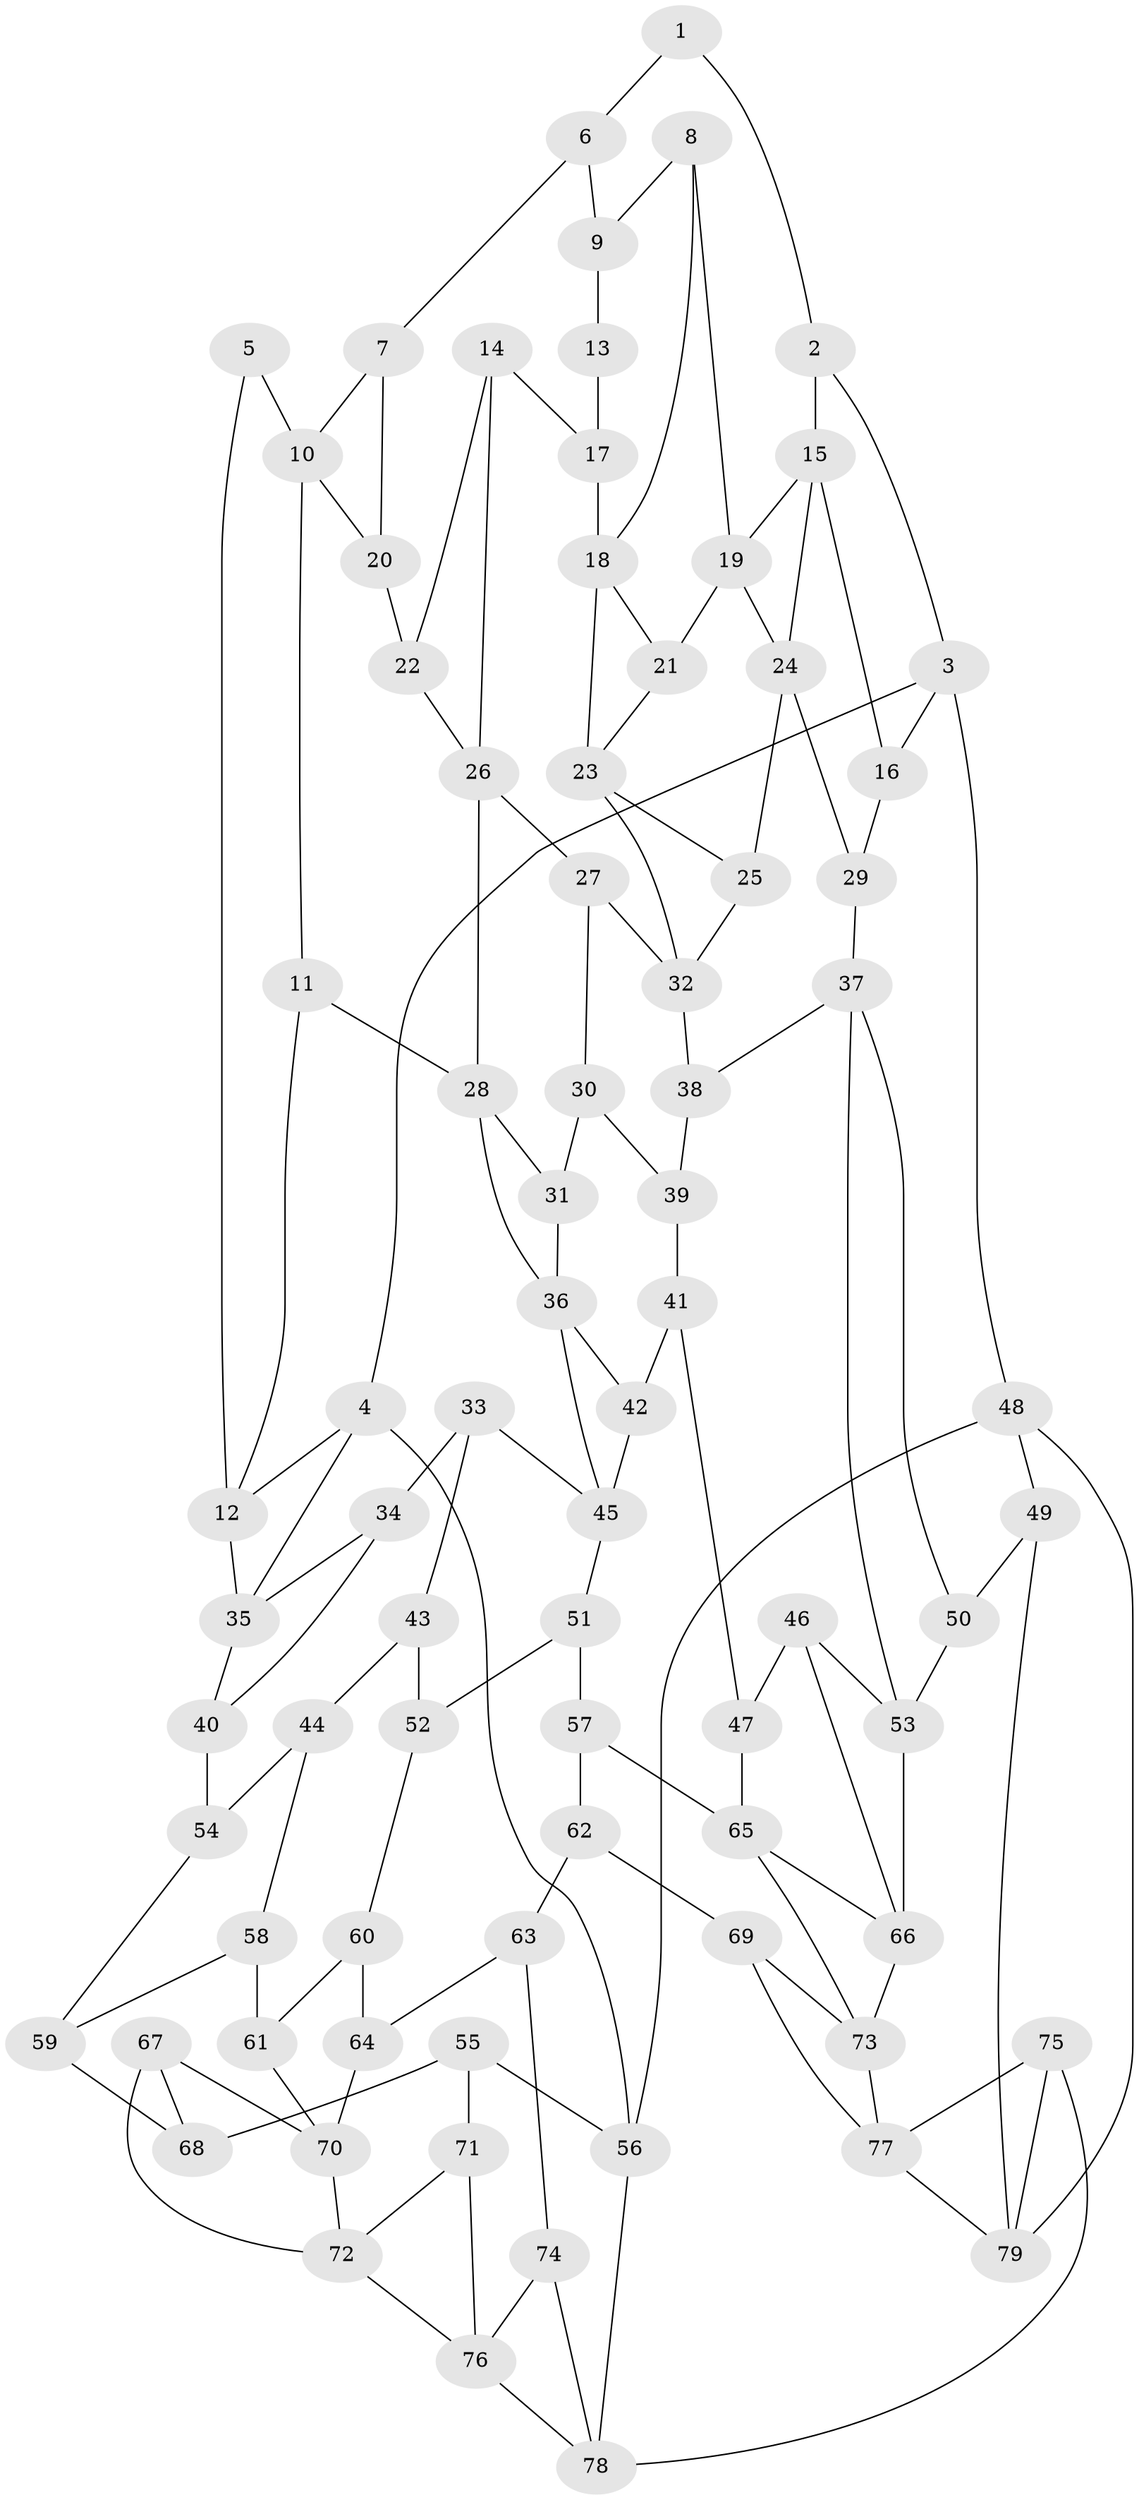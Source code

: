 // original degree distribution, {3: 0.017857142857142856, 4: 0.21428571428571427, 6: 0.19642857142857142, 5: 0.5714285714285714}
// Generated by graph-tools (version 1.1) at 2025/38/03/04/25 23:38:35]
// undirected, 79 vertices, 131 edges
graph export_dot {
  node [color=gray90,style=filled];
  1;
  2;
  3;
  4;
  5;
  6;
  7;
  8;
  9;
  10;
  11;
  12;
  13;
  14;
  15;
  16;
  17;
  18;
  19;
  20;
  21;
  22;
  23;
  24;
  25;
  26;
  27;
  28;
  29;
  30;
  31;
  32;
  33;
  34;
  35;
  36;
  37;
  38;
  39;
  40;
  41;
  42;
  43;
  44;
  45;
  46;
  47;
  48;
  49;
  50;
  51;
  52;
  53;
  54;
  55;
  56;
  57;
  58;
  59;
  60;
  61;
  62;
  63;
  64;
  65;
  66;
  67;
  68;
  69;
  70;
  71;
  72;
  73;
  74;
  75;
  76;
  77;
  78;
  79;
  1 -- 2 [weight=1.0];
  1 -- 6 [weight=1.0];
  2 -- 3 [weight=1.0];
  2 -- 15 [weight=1.0];
  3 -- 4 [weight=1.0];
  3 -- 16 [weight=1.0];
  3 -- 48 [weight=1.0];
  4 -- 12 [weight=1.0];
  4 -- 35 [weight=1.0];
  4 -- 56 [weight=1.0];
  5 -- 10 [weight=1.0];
  5 -- 12 [weight=1.0];
  6 -- 7 [weight=1.0];
  6 -- 9 [weight=1.0];
  7 -- 10 [weight=1.0];
  7 -- 20 [weight=1.0];
  8 -- 9 [weight=1.0];
  8 -- 18 [weight=1.0];
  8 -- 19 [weight=1.0];
  9 -- 13 [weight=2.0];
  10 -- 11 [weight=1.0];
  10 -- 20 [weight=1.0];
  11 -- 12 [weight=1.0];
  11 -- 28 [weight=1.0];
  12 -- 35 [weight=1.0];
  13 -- 17 [weight=2.0];
  14 -- 17 [weight=1.0];
  14 -- 22 [weight=1.0];
  14 -- 26 [weight=1.0];
  15 -- 16 [weight=1.0];
  15 -- 19 [weight=1.0];
  15 -- 24 [weight=1.0];
  16 -- 29 [weight=1.0];
  17 -- 18 [weight=1.0];
  18 -- 21 [weight=1.0];
  18 -- 23 [weight=1.0];
  19 -- 21 [weight=1.0];
  19 -- 24 [weight=1.0];
  20 -- 22 [weight=2.0];
  21 -- 23 [weight=1.0];
  22 -- 26 [weight=1.0];
  23 -- 25 [weight=1.0];
  23 -- 32 [weight=1.0];
  24 -- 25 [weight=1.0];
  24 -- 29 [weight=1.0];
  25 -- 32 [weight=1.0];
  26 -- 27 [weight=1.0];
  26 -- 28 [weight=1.0];
  27 -- 30 [weight=1.0];
  27 -- 32 [weight=1.0];
  28 -- 31 [weight=1.0];
  28 -- 36 [weight=1.0];
  29 -- 37 [weight=1.0];
  30 -- 31 [weight=1.0];
  30 -- 39 [weight=1.0];
  31 -- 36 [weight=1.0];
  32 -- 38 [weight=1.0];
  33 -- 34 [weight=1.0];
  33 -- 43 [weight=1.0];
  33 -- 45 [weight=1.0];
  34 -- 35 [weight=1.0];
  34 -- 40 [weight=1.0];
  35 -- 40 [weight=1.0];
  36 -- 42 [weight=1.0];
  36 -- 45 [weight=1.0];
  37 -- 38 [weight=1.0];
  37 -- 50 [weight=1.0];
  37 -- 53 [weight=1.0];
  38 -- 39 [weight=1.0];
  39 -- 41 [weight=1.0];
  40 -- 54 [weight=2.0];
  41 -- 42 [weight=1.0];
  41 -- 47 [weight=1.0];
  42 -- 45 [weight=1.0];
  43 -- 44 [weight=1.0];
  43 -- 52 [weight=1.0];
  44 -- 54 [weight=1.0];
  44 -- 58 [weight=1.0];
  45 -- 51 [weight=1.0];
  46 -- 47 [weight=1.0];
  46 -- 53 [weight=1.0];
  46 -- 66 [weight=1.0];
  47 -- 65 [weight=1.0];
  48 -- 49 [weight=1.0];
  48 -- 56 [weight=1.0];
  48 -- 79 [weight=1.0];
  49 -- 50 [weight=1.0];
  49 -- 79 [weight=1.0];
  50 -- 53 [weight=1.0];
  51 -- 52 [weight=1.0];
  51 -- 57 [weight=1.0];
  52 -- 60 [weight=1.0];
  53 -- 66 [weight=1.0];
  54 -- 59 [weight=1.0];
  55 -- 56 [weight=1.0];
  55 -- 68 [weight=1.0];
  55 -- 71 [weight=1.0];
  56 -- 78 [weight=1.0];
  57 -- 62 [weight=1.0];
  57 -- 65 [weight=1.0];
  58 -- 59 [weight=1.0];
  58 -- 61 [weight=1.0];
  59 -- 68 [weight=2.0];
  60 -- 61 [weight=1.0];
  60 -- 64 [weight=1.0];
  61 -- 70 [weight=1.0];
  62 -- 63 [weight=1.0];
  62 -- 69 [weight=1.0];
  63 -- 64 [weight=1.0];
  63 -- 74 [weight=1.0];
  64 -- 70 [weight=1.0];
  65 -- 66 [weight=1.0];
  65 -- 73 [weight=1.0];
  66 -- 73 [weight=1.0];
  67 -- 68 [weight=1.0];
  67 -- 70 [weight=1.0];
  67 -- 72 [weight=1.0];
  69 -- 73 [weight=1.0];
  69 -- 77 [weight=1.0];
  70 -- 72 [weight=1.0];
  71 -- 72 [weight=1.0];
  71 -- 76 [weight=1.0];
  72 -- 76 [weight=1.0];
  73 -- 77 [weight=1.0];
  74 -- 76 [weight=1.0];
  74 -- 78 [weight=1.0];
  75 -- 77 [weight=1.0];
  75 -- 78 [weight=1.0];
  75 -- 79 [weight=1.0];
  76 -- 78 [weight=1.0];
  77 -- 79 [weight=1.0];
}
